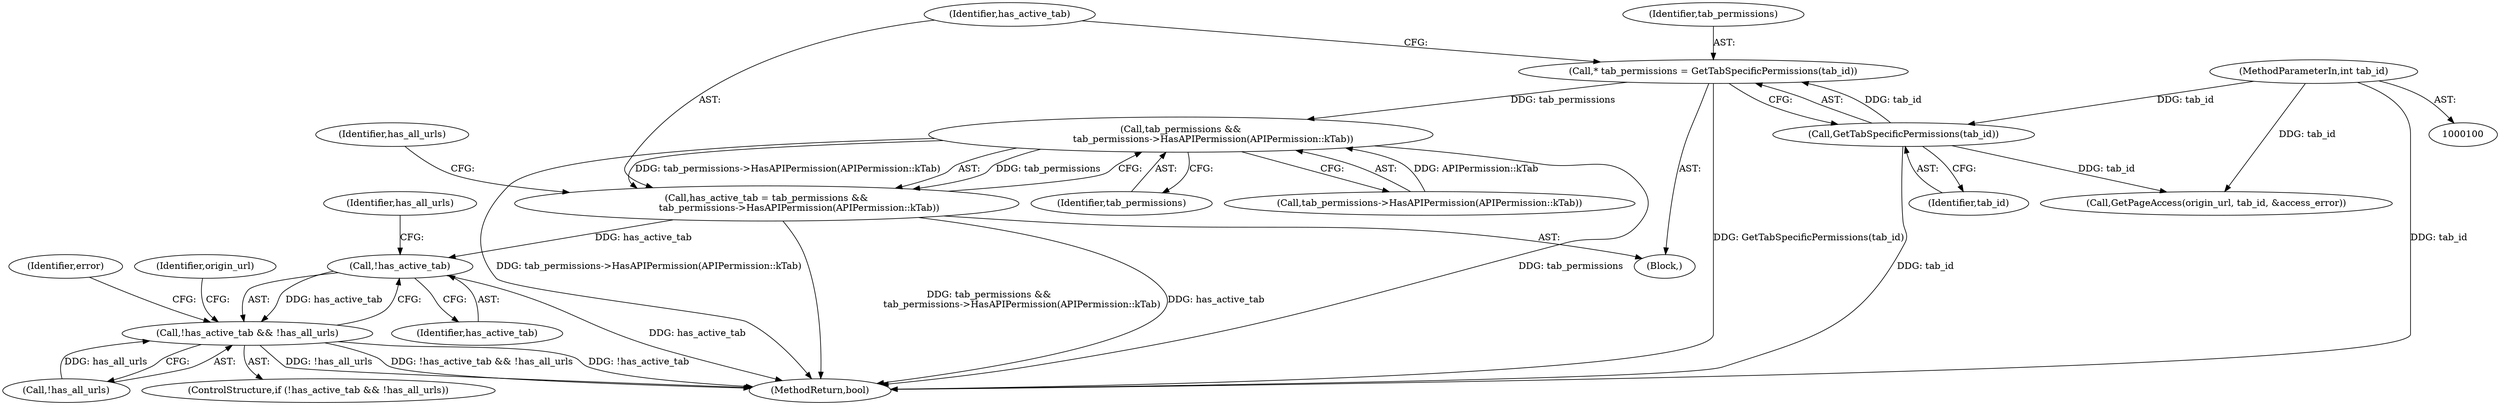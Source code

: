 digraph "0_Chrome_e13eb21898c7eba584f680e3d17ca1b9e28bc505_0@pointer" {
"1000146" [label="(Call,* tab_permissions = GetTabSpecificPermissions(tab_id))"];
"1000148" [label="(Call,GetTabSpecificPermissions(tab_id))"];
"1000102" [label="(MethodParameterIn,int tab_id)"];
"1000152" [label="(Call,tab_permissions &&\n                      tab_permissions->HasAPIPermission(APIPermission::kTab))"];
"1000150" [label="(Call,has_active_tab = tab_permissions &&\n                      tab_permissions->HasAPIPermission(APIPermission::kTab))"];
"1000173" [label="(Call,!has_active_tab)"];
"1000172" [label="(Call,!has_active_tab && !has_all_urls)"];
"1000189" [label="(Identifier,origin_url)"];
"1000102" [label="(MethodParameterIn,int tab_id)"];
"1000179" [label="(Identifier,error)"];
"1000151" [label="(Identifier,has_active_tab)"];
"1000127" [label="(Block,)"];
"1000270" [label="(MethodReturn,bool)"];
"1000174" [label="(Identifier,has_active_tab)"];
"1000173" [label="(Call,!has_active_tab)"];
"1000147" [label="(Identifier,tab_permissions)"];
"1000176" [label="(Identifier,has_all_urls)"];
"1000152" [label="(Call,tab_permissions &&\n                      tab_permissions->HasAPIPermission(APIPermission::kTab))"];
"1000150" [label="(Call,has_active_tab = tab_permissions &&\n                      tab_permissions->HasAPIPermission(APIPermission::kTab))"];
"1000149" [label="(Identifier,tab_id)"];
"1000175" [label="(Call,!has_all_urls)"];
"1000172" [label="(Call,!has_active_tab && !has_all_urls)"];
"1000158" [label="(Identifier,has_all_urls)"];
"1000148" [label="(Call,GetTabSpecificPermissions(tab_id))"];
"1000171" [label="(ControlStructure,if (!has_active_tab && !has_all_urls))"];
"1000154" [label="(Call,tab_permissions->HasAPIPermission(APIPermission::kTab))"];
"1000146" [label="(Call,* tab_permissions = GetTabSpecificPermissions(tab_id))"];
"1000153" [label="(Identifier,tab_permissions)"];
"1000188" [label="(Call,GetPageAccess(origin_url, tab_id, &access_error))"];
"1000146" -> "1000127"  [label="AST: "];
"1000146" -> "1000148"  [label="CFG: "];
"1000147" -> "1000146"  [label="AST: "];
"1000148" -> "1000146"  [label="AST: "];
"1000151" -> "1000146"  [label="CFG: "];
"1000146" -> "1000270"  [label="DDG: GetTabSpecificPermissions(tab_id)"];
"1000148" -> "1000146"  [label="DDG: tab_id"];
"1000146" -> "1000152"  [label="DDG: tab_permissions"];
"1000148" -> "1000149"  [label="CFG: "];
"1000149" -> "1000148"  [label="AST: "];
"1000148" -> "1000270"  [label="DDG: tab_id"];
"1000102" -> "1000148"  [label="DDG: tab_id"];
"1000148" -> "1000188"  [label="DDG: tab_id"];
"1000102" -> "1000100"  [label="AST: "];
"1000102" -> "1000270"  [label="DDG: tab_id"];
"1000102" -> "1000188"  [label="DDG: tab_id"];
"1000152" -> "1000150"  [label="AST: "];
"1000152" -> "1000153"  [label="CFG: "];
"1000152" -> "1000154"  [label="CFG: "];
"1000153" -> "1000152"  [label="AST: "];
"1000154" -> "1000152"  [label="AST: "];
"1000150" -> "1000152"  [label="CFG: "];
"1000152" -> "1000270"  [label="DDG: tab_permissions"];
"1000152" -> "1000270"  [label="DDG: tab_permissions->HasAPIPermission(APIPermission::kTab)"];
"1000152" -> "1000150"  [label="DDG: tab_permissions"];
"1000152" -> "1000150"  [label="DDG: tab_permissions->HasAPIPermission(APIPermission::kTab)"];
"1000154" -> "1000152"  [label="DDG: APIPermission::kTab"];
"1000150" -> "1000127"  [label="AST: "];
"1000151" -> "1000150"  [label="AST: "];
"1000158" -> "1000150"  [label="CFG: "];
"1000150" -> "1000270"  [label="DDG: has_active_tab"];
"1000150" -> "1000270"  [label="DDG: tab_permissions &&\n                      tab_permissions->HasAPIPermission(APIPermission::kTab)"];
"1000150" -> "1000173"  [label="DDG: has_active_tab"];
"1000173" -> "1000172"  [label="AST: "];
"1000173" -> "1000174"  [label="CFG: "];
"1000174" -> "1000173"  [label="AST: "];
"1000176" -> "1000173"  [label="CFG: "];
"1000172" -> "1000173"  [label="CFG: "];
"1000173" -> "1000270"  [label="DDG: has_active_tab"];
"1000173" -> "1000172"  [label="DDG: has_active_tab"];
"1000172" -> "1000171"  [label="AST: "];
"1000172" -> "1000175"  [label="CFG: "];
"1000175" -> "1000172"  [label="AST: "];
"1000179" -> "1000172"  [label="CFG: "];
"1000189" -> "1000172"  [label="CFG: "];
"1000172" -> "1000270"  [label="DDG: !has_active_tab && !has_all_urls"];
"1000172" -> "1000270"  [label="DDG: !has_active_tab"];
"1000172" -> "1000270"  [label="DDG: !has_all_urls"];
"1000175" -> "1000172"  [label="DDG: has_all_urls"];
}
